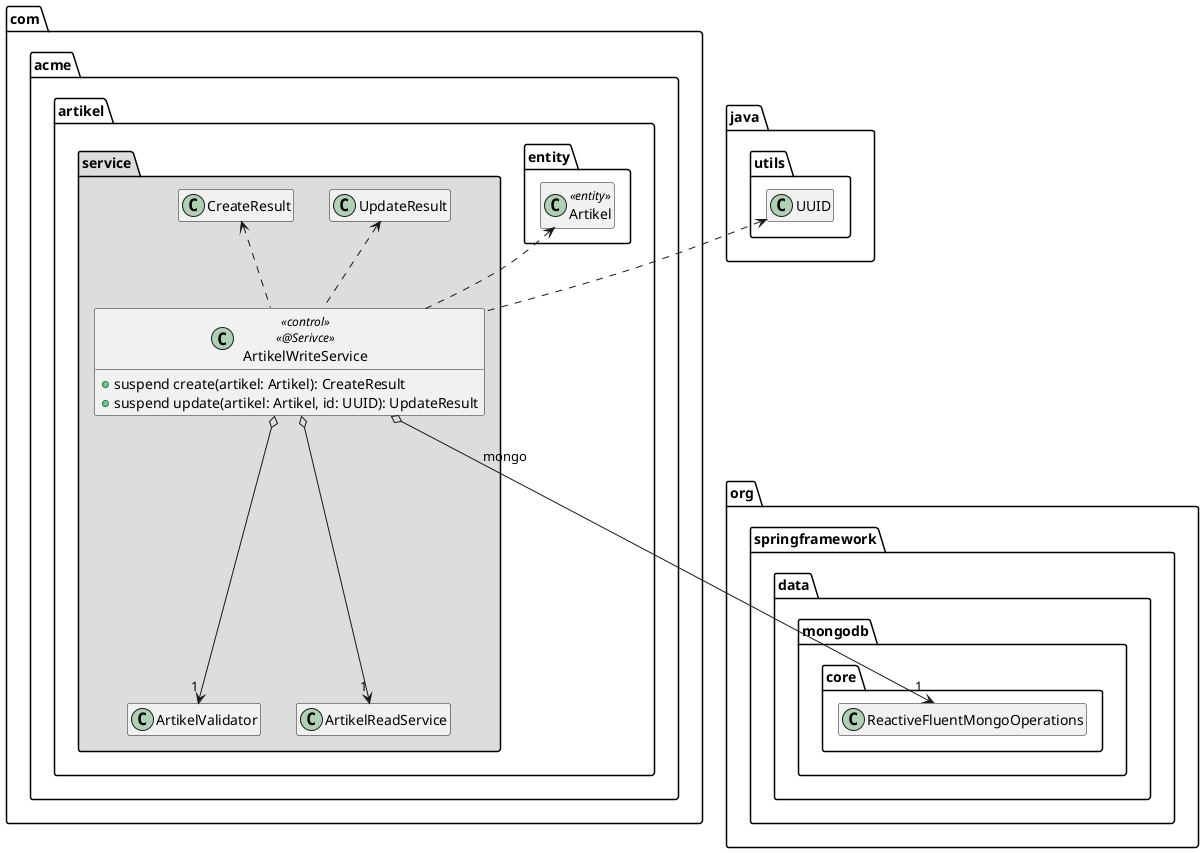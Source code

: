 @startuml ArtikelWriteService

package org.springframework.data.mongodb.core {
    class ReactiveFluentMongoOperations
}

package java.utils {
    class UUID
}

package com.acme.artikel {

    package entity {
            class Artikel << entity >>
        }

    package service #DDDDDD {
        class ArtikelValidator
        class ArtikelReadService
        class CreateResult
        class UpdateResult

        class ArtikelWriteService << control >> << @Serivce >> {
            + suspend create(artikel: Artikel): CreateResult
            + suspend update(artikel: Artikel, id: UUID): UpdateResult
        }

        ArtikelWriteService o-down-> "1" ArtikelValidator
        ArtikelWriteService o--> "1" ArtikelReadService
        ArtikelWriteService .up.> Artikel
        ArtikelWriteService .up.> CreateResult
        ArtikelWriteService .up.> UpdateResult
        ArtikelWriteService .up.> UUID
        ArtikelWriteService o--> "1" ReactiveFluentMongoOperations : mongo

    }
}

hide empty members

@enduml
